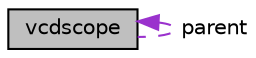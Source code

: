 digraph "vcdscope"
{
 // INTERACTIVE_SVG=YES
 // LATEX_PDF_SIZE
  edge [fontname="Helvetica",fontsize="10",labelfontname="Helvetica",labelfontsize="10"];
  node [fontname="Helvetica",fontsize="10",shape=record];
  Node1 [label="vcdscope",height=0.2,width=0.4,color="black", fillcolor="grey75", style="filled", fontcolor="black",tooltip="Represents a scope type, scope name pair and all of it's child signals."];
  Node1 -> Node1 [dir="back",color="darkorchid3",fontsize="10",style="dashed",label=" parent" ,fontname="Helvetica"];
}
